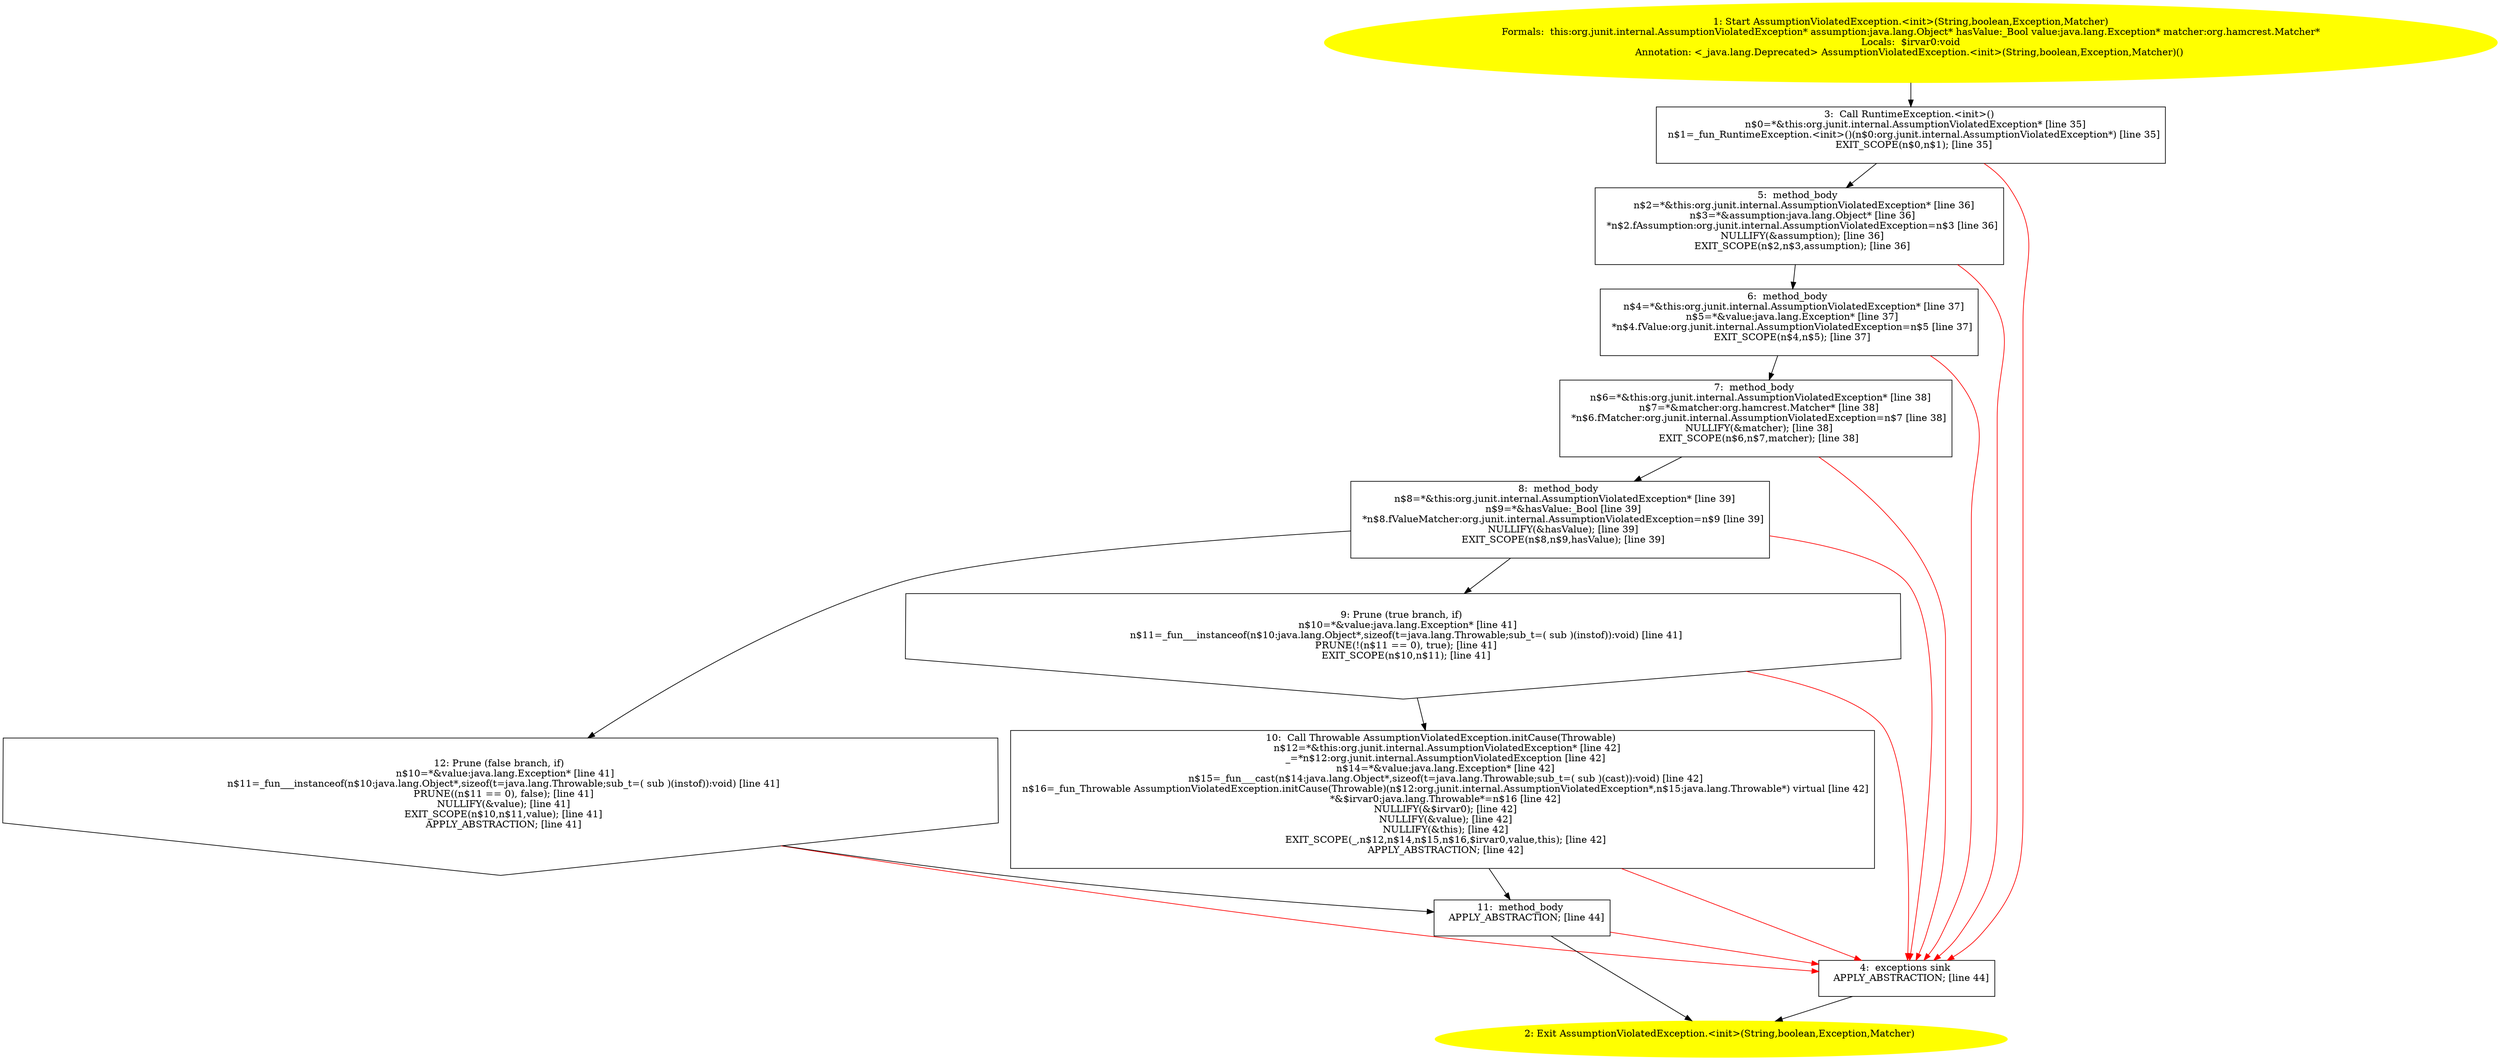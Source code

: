 /* @generated */
digraph cfg {
"org.junit.internal.AssumptionViolatedException.<init>(java.lang.String,boolean,java.lang.Exception,o.78eb0c01abb09aa46187753e5054e559_1" [label="1: Start AssumptionViolatedException.<init>(String,boolean,Exception,Matcher)\nFormals:  this:org.junit.internal.AssumptionViolatedException* assumption:java.lang.Object* hasValue:_Bool value:java.lang.Exception* matcher:org.hamcrest.Matcher*\nLocals:  $irvar0:void\nAnnotation: <_java.lang.Deprecated> AssumptionViolatedException.<init>(String,boolean,Exception,Matcher)() \n  " color=yellow style=filled]
	

	 "org.junit.internal.AssumptionViolatedException.<init>(java.lang.String,boolean,java.lang.Exception,o.78eb0c01abb09aa46187753e5054e559_1" -> "org.junit.internal.AssumptionViolatedException.<init>(java.lang.String,boolean,java.lang.Exception,o.78eb0c01abb09aa46187753e5054e559_3" ;
"org.junit.internal.AssumptionViolatedException.<init>(java.lang.String,boolean,java.lang.Exception,o.78eb0c01abb09aa46187753e5054e559_2" [label="2: Exit AssumptionViolatedException.<init>(String,boolean,Exception,Matcher) \n  " color=yellow style=filled]
	

"org.junit.internal.AssumptionViolatedException.<init>(java.lang.String,boolean,java.lang.Exception,o.78eb0c01abb09aa46187753e5054e559_3" [label="3:  Call RuntimeException.<init>() \n   n$0=*&this:org.junit.internal.AssumptionViolatedException* [line 35]\n  n$1=_fun_RuntimeException.<init>()(n$0:org.junit.internal.AssumptionViolatedException*) [line 35]\n  EXIT_SCOPE(n$0,n$1); [line 35]\n " shape="box"]
	

	 "org.junit.internal.AssumptionViolatedException.<init>(java.lang.String,boolean,java.lang.Exception,o.78eb0c01abb09aa46187753e5054e559_3" -> "org.junit.internal.AssumptionViolatedException.<init>(java.lang.String,boolean,java.lang.Exception,o.78eb0c01abb09aa46187753e5054e559_5" ;
	 "org.junit.internal.AssumptionViolatedException.<init>(java.lang.String,boolean,java.lang.Exception,o.78eb0c01abb09aa46187753e5054e559_3" -> "org.junit.internal.AssumptionViolatedException.<init>(java.lang.String,boolean,java.lang.Exception,o.78eb0c01abb09aa46187753e5054e559_4" [color="red" ];
"org.junit.internal.AssumptionViolatedException.<init>(java.lang.String,boolean,java.lang.Exception,o.78eb0c01abb09aa46187753e5054e559_4" [label="4:  exceptions sink \n   APPLY_ABSTRACTION; [line 44]\n " shape="box"]
	

	 "org.junit.internal.AssumptionViolatedException.<init>(java.lang.String,boolean,java.lang.Exception,o.78eb0c01abb09aa46187753e5054e559_4" -> "org.junit.internal.AssumptionViolatedException.<init>(java.lang.String,boolean,java.lang.Exception,o.78eb0c01abb09aa46187753e5054e559_2" ;
"org.junit.internal.AssumptionViolatedException.<init>(java.lang.String,boolean,java.lang.Exception,o.78eb0c01abb09aa46187753e5054e559_5" [label="5:  method_body \n   n$2=*&this:org.junit.internal.AssumptionViolatedException* [line 36]\n  n$3=*&assumption:java.lang.Object* [line 36]\n  *n$2.fAssumption:org.junit.internal.AssumptionViolatedException=n$3 [line 36]\n  NULLIFY(&assumption); [line 36]\n  EXIT_SCOPE(n$2,n$3,assumption); [line 36]\n " shape="box"]
	

	 "org.junit.internal.AssumptionViolatedException.<init>(java.lang.String,boolean,java.lang.Exception,o.78eb0c01abb09aa46187753e5054e559_5" -> "org.junit.internal.AssumptionViolatedException.<init>(java.lang.String,boolean,java.lang.Exception,o.78eb0c01abb09aa46187753e5054e559_6" ;
	 "org.junit.internal.AssumptionViolatedException.<init>(java.lang.String,boolean,java.lang.Exception,o.78eb0c01abb09aa46187753e5054e559_5" -> "org.junit.internal.AssumptionViolatedException.<init>(java.lang.String,boolean,java.lang.Exception,o.78eb0c01abb09aa46187753e5054e559_4" [color="red" ];
"org.junit.internal.AssumptionViolatedException.<init>(java.lang.String,boolean,java.lang.Exception,o.78eb0c01abb09aa46187753e5054e559_6" [label="6:  method_body \n   n$4=*&this:org.junit.internal.AssumptionViolatedException* [line 37]\n  n$5=*&value:java.lang.Exception* [line 37]\n  *n$4.fValue:org.junit.internal.AssumptionViolatedException=n$5 [line 37]\n  EXIT_SCOPE(n$4,n$5); [line 37]\n " shape="box"]
	

	 "org.junit.internal.AssumptionViolatedException.<init>(java.lang.String,boolean,java.lang.Exception,o.78eb0c01abb09aa46187753e5054e559_6" -> "org.junit.internal.AssumptionViolatedException.<init>(java.lang.String,boolean,java.lang.Exception,o.78eb0c01abb09aa46187753e5054e559_7" ;
	 "org.junit.internal.AssumptionViolatedException.<init>(java.lang.String,boolean,java.lang.Exception,o.78eb0c01abb09aa46187753e5054e559_6" -> "org.junit.internal.AssumptionViolatedException.<init>(java.lang.String,boolean,java.lang.Exception,o.78eb0c01abb09aa46187753e5054e559_4" [color="red" ];
"org.junit.internal.AssumptionViolatedException.<init>(java.lang.String,boolean,java.lang.Exception,o.78eb0c01abb09aa46187753e5054e559_7" [label="7:  method_body \n   n$6=*&this:org.junit.internal.AssumptionViolatedException* [line 38]\n  n$7=*&matcher:org.hamcrest.Matcher* [line 38]\n  *n$6.fMatcher:org.junit.internal.AssumptionViolatedException=n$7 [line 38]\n  NULLIFY(&matcher); [line 38]\n  EXIT_SCOPE(n$6,n$7,matcher); [line 38]\n " shape="box"]
	

	 "org.junit.internal.AssumptionViolatedException.<init>(java.lang.String,boolean,java.lang.Exception,o.78eb0c01abb09aa46187753e5054e559_7" -> "org.junit.internal.AssumptionViolatedException.<init>(java.lang.String,boolean,java.lang.Exception,o.78eb0c01abb09aa46187753e5054e559_8" ;
	 "org.junit.internal.AssumptionViolatedException.<init>(java.lang.String,boolean,java.lang.Exception,o.78eb0c01abb09aa46187753e5054e559_7" -> "org.junit.internal.AssumptionViolatedException.<init>(java.lang.String,boolean,java.lang.Exception,o.78eb0c01abb09aa46187753e5054e559_4" [color="red" ];
"org.junit.internal.AssumptionViolatedException.<init>(java.lang.String,boolean,java.lang.Exception,o.78eb0c01abb09aa46187753e5054e559_8" [label="8:  method_body \n   n$8=*&this:org.junit.internal.AssumptionViolatedException* [line 39]\n  n$9=*&hasValue:_Bool [line 39]\n  *n$8.fValueMatcher:org.junit.internal.AssumptionViolatedException=n$9 [line 39]\n  NULLIFY(&hasValue); [line 39]\n  EXIT_SCOPE(n$8,n$9,hasValue); [line 39]\n " shape="box"]
	

	 "org.junit.internal.AssumptionViolatedException.<init>(java.lang.String,boolean,java.lang.Exception,o.78eb0c01abb09aa46187753e5054e559_8" -> "org.junit.internal.AssumptionViolatedException.<init>(java.lang.String,boolean,java.lang.Exception,o.78eb0c01abb09aa46187753e5054e559_9" ;
	 "org.junit.internal.AssumptionViolatedException.<init>(java.lang.String,boolean,java.lang.Exception,o.78eb0c01abb09aa46187753e5054e559_8" -> "org.junit.internal.AssumptionViolatedException.<init>(java.lang.String,boolean,java.lang.Exception,o.78eb0c01abb09aa46187753e5054e559_12" ;
	 "org.junit.internal.AssumptionViolatedException.<init>(java.lang.String,boolean,java.lang.Exception,o.78eb0c01abb09aa46187753e5054e559_8" -> "org.junit.internal.AssumptionViolatedException.<init>(java.lang.String,boolean,java.lang.Exception,o.78eb0c01abb09aa46187753e5054e559_4" [color="red" ];
"org.junit.internal.AssumptionViolatedException.<init>(java.lang.String,boolean,java.lang.Exception,o.78eb0c01abb09aa46187753e5054e559_9" [label="9: Prune (true branch, if) \n   n$10=*&value:java.lang.Exception* [line 41]\n  n$11=_fun___instanceof(n$10:java.lang.Object*,sizeof(t=java.lang.Throwable;sub_t=( sub )(instof)):void) [line 41]\n  PRUNE(!(n$11 == 0), true); [line 41]\n  EXIT_SCOPE(n$10,n$11); [line 41]\n " shape="invhouse"]
	

	 "org.junit.internal.AssumptionViolatedException.<init>(java.lang.String,boolean,java.lang.Exception,o.78eb0c01abb09aa46187753e5054e559_9" -> "org.junit.internal.AssumptionViolatedException.<init>(java.lang.String,boolean,java.lang.Exception,o.78eb0c01abb09aa46187753e5054e559_10" ;
	 "org.junit.internal.AssumptionViolatedException.<init>(java.lang.String,boolean,java.lang.Exception,o.78eb0c01abb09aa46187753e5054e559_9" -> "org.junit.internal.AssumptionViolatedException.<init>(java.lang.String,boolean,java.lang.Exception,o.78eb0c01abb09aa46187753e5054e559_4" [color="red" ];
"org.junit.internal.AssumptionViolatedException.<init>(java.lang.String,boolean,java.lang.Exception,o.78eb0c01abb09aa46187753e5054e559_10" [label="10:  Call Throwable AssumptionViolatedException.initCause(Throwable) \n   n$12=*&this:org.junit.internal.AssumptionViolatedException* [line 42]\n  _=*n$12:org.junit.internal.AssumptionViolatedException [line 42]\n  n$14=*&value:java.lang.Exception* [line 42]\n  n$15=_fun___cast(n$14:java.lang.Object*,sizeof(t=java.lang.Throwable;sub_t=( sub )(cast)):void) [line 42]\n  n$16=_fun_Throwable AssumptionViolatedException.initCause(Throwable)(n$12:org.junit.internal.AssumptionViolatedException*,n$15:java.lang.Throwable*) virtual [line 42]\n  *&$irvar0:java.lang.Throwable*=n$16 [line 42]\n  NULLIFY(&$irvar0); [line 42]\n  NULLIFY(&value); [line 42]\n  NULLIFY(&this); [line 42]\n  EXIT_SCOPE(_,n$12,n$14,n$15,n$16,$irvar0,value,this); [line 42]\n  APPLY_ABSTRACTION; [line 42]\n " shape="box"]
	

	 "org.junit.internal.AssumptionViolatedException.<init>(java.lang.String,boolean,java.lang.Exception,o.78eb0c01abb09aa46187753e5054e559_10" -> "org.junit.internal.AssumptionViolatedException.<init>(java.lang.String,boolean,java.lang.Exception,o.78eb0c01abb09aa46187753e5054e559_11" ;
	 "org.junit.internal.AssumptionViolatedException.<init>(java.lang.String,boolean,java.lang.Exception,o.78eb0c01abb09aa46187753e5054e559_10" -> "org.junit.internal.AssumptionViolatedException.<init>(java.lang.String,boolean,java.lang.Exception,o.78eb0c01abb09aa46187753e5054e559_4" [color="red" ];
"org.junit.internal.AssumptionViolatedException.<init>(java.lang.String,boolean,java.lang.Exception,o.78eb0c01abb09aa46187753e5054e559_11" [label="11:  method_body \n   APPLY_ABSTRACTION; [line 44]\n " shape="box"]
	

	 "org.junit.internal.AssumptionViolatedException.<init>(java.lang.String,boolean,java.lang.Exception,o.78eb0c01abb09aa46187753e5054e559_11" -> "org.junit.internal.AssumptionViolatedException.<init>(java.lang.String,boolean,java.lang.Exception,o.78eb0c01abb09aa46187753e5054e559_2" ;
	 "org.junit.internal.AssumptionViolatedException.<init>(java.lang.String,boolean,java.lang.Exception,o.78eb0c01abb09aa46187753e5054e559_11" -> "org.junit.internal.AssumptionViolatedException.<init>(java.lang.String,boolean,java.lang.Exception,o.78eb0c01abb09aa46187753e5054e559_4" [color="red" ];
"org.junit.internal.AssumptionViolatedException.<init>(java.lang.String,boolean,java.lang.Exception,o.78eb0c01abb09aa46187753e5054e559_12" [label="12: Prune (false branch, if) \n   n$10=*&value:java.lang.Exception* [line 41]\n  n$11=_fun___instanceof(n$10:java.lang.Object*,sizeof(t=java.lang.Throwable;sub_t=( sub )(instof)):void) [line 41]\n  PRUNE((n$11 == 0), false); [line 41]\n  NULLIFY(&value); [line 41]\n  EXIT_SCOPE(n$10,n$11,value); [line 41]\n  APPLY_ABSTRACTION; [line 41]\n " shape="invhouse"]
	

	 "org.junit.internal.AssumptionViolatedException.<init>(java.lang.String,boolean,java.lang.Exception,o.78eb0c01abb09aa46187753e5054e559_12" -> "org.junit.internal.AssumptionViolatedException.<init>(java.lang.String,boolean,java.lang.Exception,o.78eb0c01abb09aa46187753e5054e559_11" ;
	 "org.junit.internal.AssumptionViolatedException.<init>(java.lang.String,boolean,java.lang.Exception,o.78eb0c01abb09aa46187753e5054e559_12" -> "org.junit.internal.AssumptionViolatedException.<init>(java.lang.String,boolean,java.lang.Exception,o.78eb0c01abb09aa46187753e5054e559_4" [color="red" ];
}
